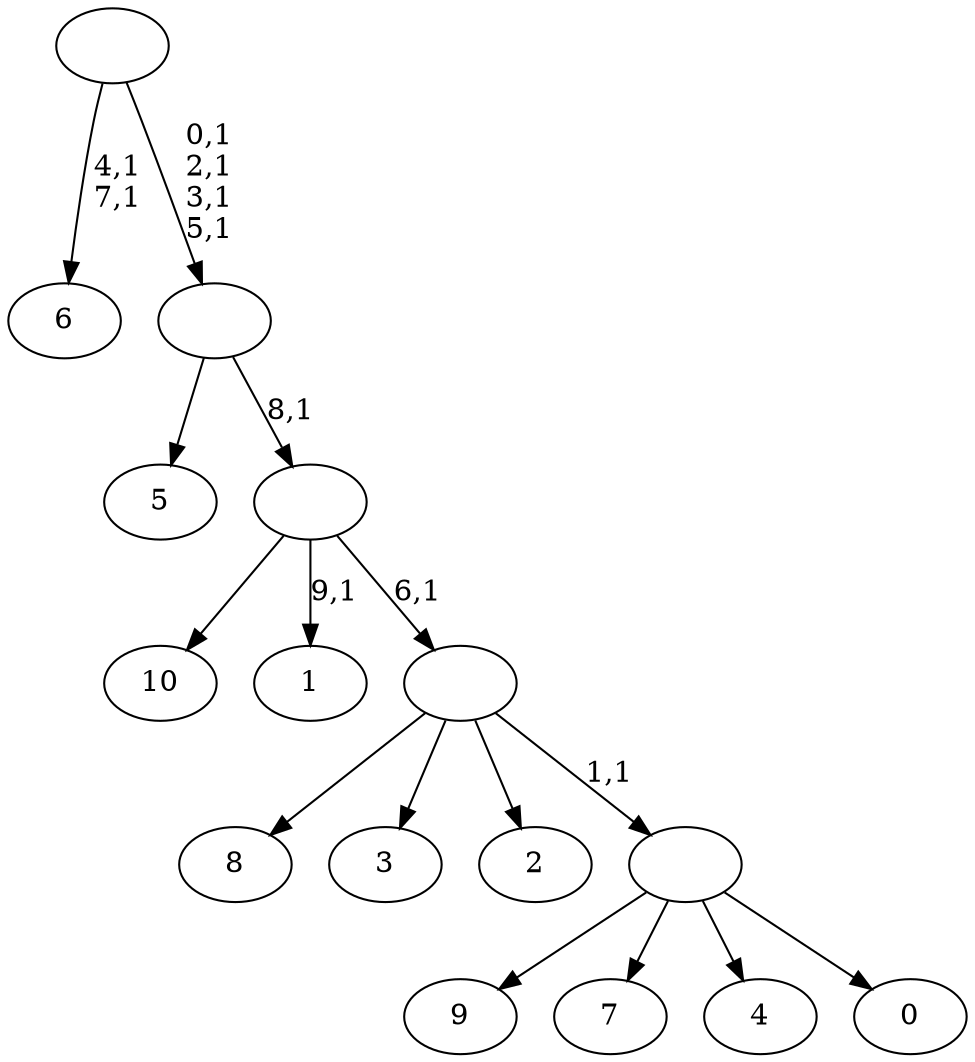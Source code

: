 digraph T {
	21 [label="10"]
	20 [label="9"]
	19 [label="8"]
	18 [label="7"]
	17 [label="6"]
	14 [label="5"]
	13 [label="4"]
	12 [label="3"]
	11 [label="2"]
	10 [label="1"]
	8 [label="0"]
	7 [label=""]
	6 [label=""]
	5 [label=""]
	4 [label=""]
	0 [label=""]
	7 -> 20 [label=""]
	7 -> 18 [label=""]
	7 -> 13 [label=""]
	7 -> 8 [label=""]
	6 -> 19 [label=""]
	6 -> 12 [label=""]
	6 -> 11 [label=""]
	6 -> 7 [label="1,1"]
	5 -> 10 [label="9,1"]
	5 -> 21 [label=""]
	5 -> 6 [label="6,1"]
	4 -> 14 [label=""]
	4 -> 5 [label="8,1"]
	0 -> 4 [label="0,1\n2,1\n3,1\n5,1"]
	0 -> 17 [label="4,1\n7,1"]
}
